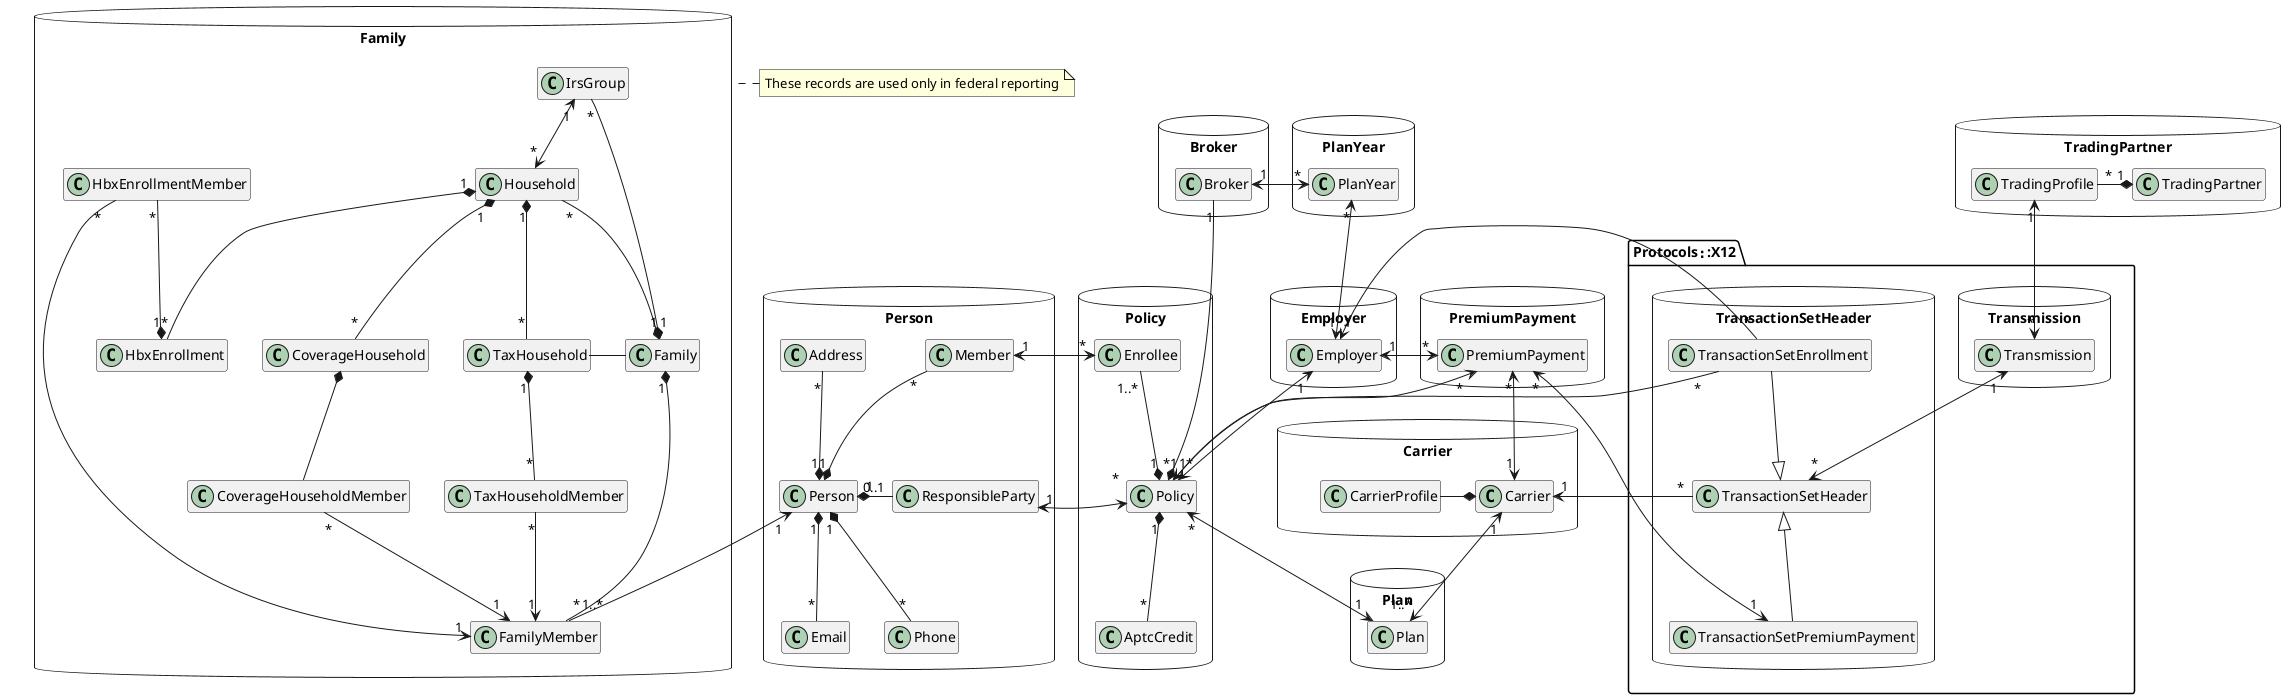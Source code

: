 @startuml
hide empty members

package Person as PersonDoc <<Database >> {

  class Address
  class Email
  class Phone

  class Person

  class Member
  class ResponsibleParty

  Person "1" *-u-  "*" Member
  Person "1" *-r- "0..1" ResponsibleParty
  Person "1" *-u- "*" Address
  Person "1" *-d- "*" Email
  Person "1" *-d- "*" Phone

  'Member -l[hidden]- ResponsibleParty
}

package Employer as EmployerDoc <<Database >> {
  class Employer
}

package Policy as PolicyDoc <<Database >> {
  class Policy
  class Enrollee
  class AptcCredit

  Policy "1" *-u- "1..*" Enrollee
  Policy "1" *-d- "*" AptcCredit
  
  Enrollee "*" <-> "1" Member
  ResponsibleParty "1" <--> "*" Policy
  Employer "1" <--> "*" Policy
}

package Carrier as CarrierDoc <<Database >> {
  class Carrier
  class CarrierProfile

  CarrierProfile -* Carrier
}

package Protocols"":"":X12 as X12Package {
  package TransactionSetHeader as TSHeaderDoc <<Database >> {
    class TransactionSetHeader
    class TransactionSetEnrollment
    class TransactionSetPremiumPayment
    TransactionSetEnrollment --|> TransactionSetHeader
    TransactionSetPremiumPayment -u-|> TransactionSetHeader
    TransactionSetHeader "*" -> "1" Carrier
    TransactionSetEnrollment "*" -> "1" Policy
    TransactionSetEnrollment "*" -> "1" Employer
  }

  package Transmission as TransmissionDoc <<Database >> {
    class Transmission
    TransactionSetHeader "*" <-u-> "1" Transmission
  }
}

package TradingPartner as TradingPartnerDoc <<Database >> {
    class TradingPartner
    class TradingProfile

    TradingProfile "*" -r-* "1" TradingPartner
}

package Broker as BrokerPackage <<Database >> {
  class Broker
}

package Plan as PlanPackage <<Database >> {
  class Plan
}

package PlanYear as PlanYearPackage <<Database >> {
  class PlanYear
}

package PremiumPayment as PPPackage <<Database >> {
  class PremiumPayment

  PremiumPayment "*" <--> "1" Policy
  PremiumPayment "*" <-u-> "1" Carrier
  PremiumPayment "*" <--> "1" TransactionSetPremiumPayment
}

package Family as FamilyDoc <<Database >> {
  class Family
  class FamilyMember
  class Household
  class IrsGroup
  class HbxEnrollment
  class HbxEnrollmentMember
  class CoverageHousehold
  class HbxEnrollmentMember
  class TaxHousehold
  class TaxHouseholdMember

  
  Family "1" *-u- "*" Household
  Family "1" *-u- "*" IrsGroup
  Household "*" <-u-> "1" IrsGroup
  Family "1" *-- "1..*" FamilyMember

  FamilyMember "*" -u-> "1" Person

  Household "1" *-- "*" HbxEnrollment
  Household "1" *- "*" TaxHousehold
  Household "1" *-- "*" CoverageHousehold

  HbxEnrollmentMember "*" --> "1" FamilyMember
  HbxEnrollmentMember "*" --* "1" HbxEnrollment

  CoverageHousehold *-- CoverageHouseholdMember
  CoverageHouseholdMember "*" --> "1" FamilyMember

  TaxHousehold "1" *-d- "*" TaxHouseholdMember
  TaxHouseholdMember "*" --> "1" FamilyMember
}

Family -r- TaxHousehold

'PersonDoc -l[hidden]- FamilyDoc
CarrierDoc -u[hidden]- Employer

Policy "*" *-u- "1" Broker
Carrier "1" <--> "1..*" Plan
Policy "*" <--> "1" Plan
PlanYear "*" <--> "1" Employer
PlanYear "*" <-> "1" Broker
Transmission "*" <-u-> "1" TradingProfile

PremiumPayment "*" <--> "1" Employer

note "These records are used only in federal reporting" as FDNote1

FDNote1 .r. FamilyDoc

@enduml